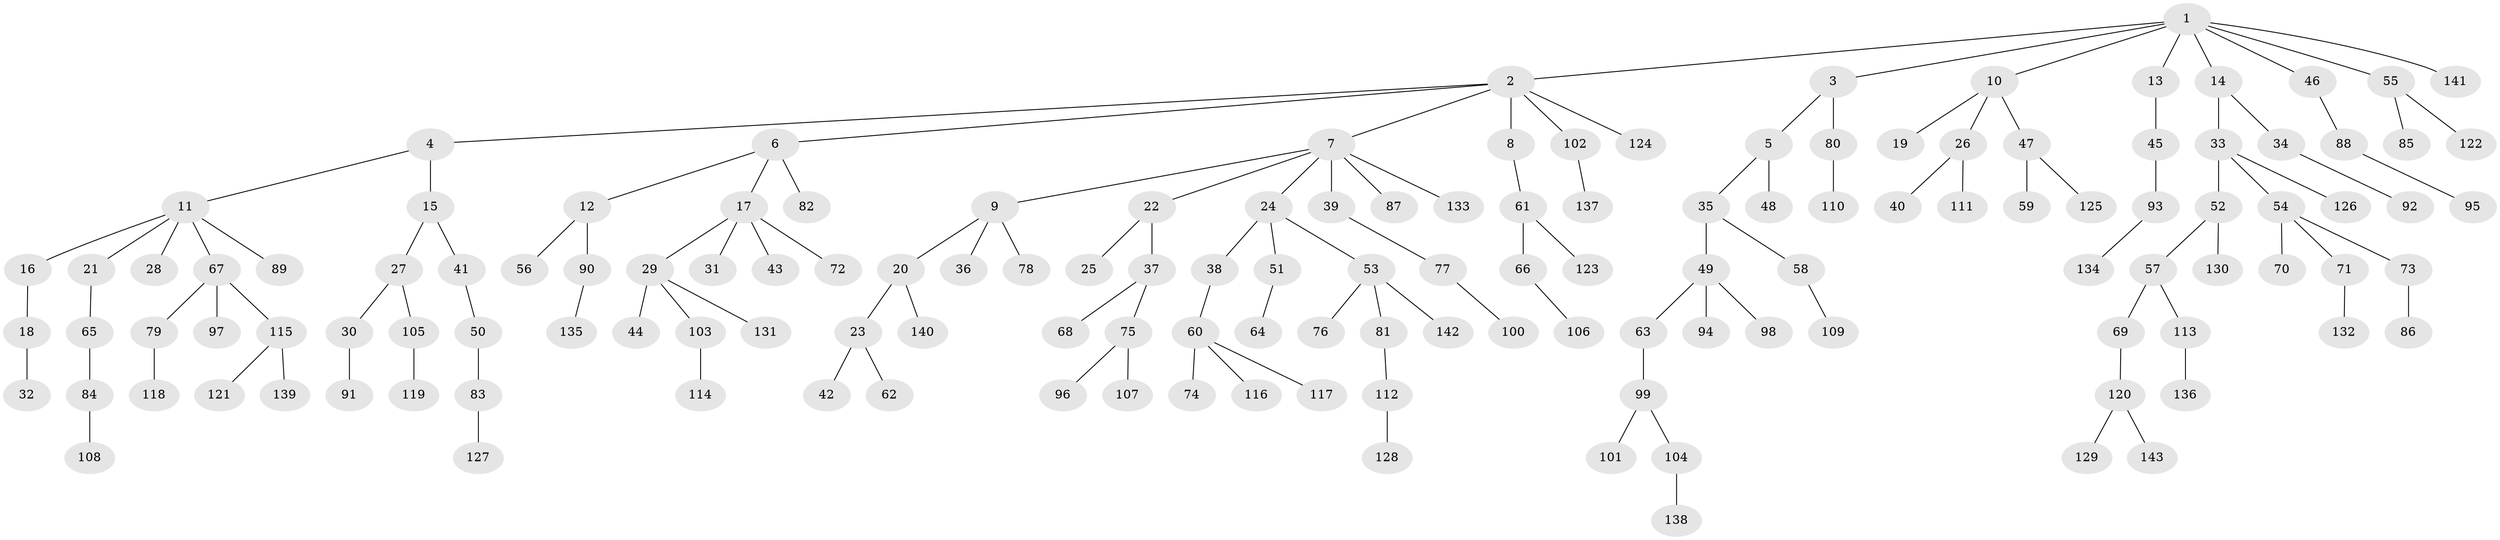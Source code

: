 // Generated by graph-tools (version 1.1) at 2025/15/03/09/25 04:15:31]
// undirected, 143 vertices, 142 edges
graph export_dot {
graph [start="1"]
  node [color=gray90,style=filled];
  1;
  2;
  3;
  4;
  5;
  6;
  7;
  8;
  9;
  10;
  11;
  12;
  13;
  14;
  15;
  16;
  17;
  18;
  19;
  20;
  21;
  22;
  23;
  24;
  25;
  26;
  27;
  28;
  29;
  30;
  31;
  32;
  33;
  34;
  35;
  36;
  37;
  38;
  39;
  40;
  41;
  42;
  43;
  44;
  45;
  46;
  47;
  48;
  49;
  50;
  51;
  52;
  53;
  54;
  55;
  56;
  57;
  58;
  59;
  60;
  61;
  62;
  63;
  64;
  65;
  66;
  67;
  68;
  69;
  70;
  71;
  72;
  73;
  74;
  75;
  76;
  77;
  78;
  79;
  80;
  81;
  82;
  83;
  84;
  85;
  86;
  87;
  88;
  89;
  90;
  91;
  92;
  93;
  94;
  95;
  96;
  97;
  98;
  99;
  100;
  101;
  102;
  103;
  104;
  105;
  106;
  107;
  108;
  109;
  110;
  111;
  112;
  113;
  114;
  115;
  116;
  117;
  118;
  119;
  120;
  121;
  122;
  123;
  124;
  125;
  126;
  127;
  128;
  129;
  130;
  131;
  132;
  133;
  134;
  135;
  136;
  137;
  138;
  139;
  140;
  141;
  142;
  143;
  1 -- 2;
  1 -- 3;
  1 -- 10;
  1 -- 13;
  1 -- 14;
  1 -- 46;
  1 -- 55;
  1 -- 141;
  2 -- 4;
  2 -- 6;
  2 -- 7;
  2 -- 8;
  2 -- 102;
  2 -- 124;
  3 -- 5;
  3 -- 80;
  4 -- 11;
  4 -- 15;
  5 -- 35;
  5 -- 48;
  6 -- 12;
  6 -- 17;
  6 -- 82;
  7 -- 9;
  7 -- 22;
  7 -- 24;
  7 -- 39;
  7 -- 87;
  7 -- 133;
  8 -- 61;
  9 -- 20;
  9 -- 36;
  9 -- 78;
  10 -- 19;
  10 -- 26;
  10 -- 47;
  11 -- 16;
  11 -- 21;
  11 -- 28;
  11 -- 67;
  11 -- 89;
  12 -- 56;
  12 -- 90;
  13 -- 45;
  14 -- 33;
  14 -- 34;
  15 -- 27;
  15 -- 41;
  16 -- 18;
  17 -- 29;
  17 -- 31;
  17 -- 43;
  17 -- 72;
  18 -- 32;
  20 -- 23;
  20 -- 140;
  21 -- 65;
  22 -- 25;
  22 -- 37;
  23 -- 42;
  23 -- 62;
  24 -- 38;
  24 -- 51;
  24 -- 53;
  26 -- 40;
  26 -- 111;
  27 -- 30;
  27 -- 105;
  29 -- 44;
  29 -- 103;
  29 -- 131;
  30 -- 91;
  33 -- 52;
  33 -- 54;
  33 -- 126;
  34 -- 92;
  35 -- 49;
  35 -- 58;
  37 -- 68;
  37 -- 75;
  38 -- 60;
  39 -- 77;
  41 -- 50;
  45 -- 93;
  46 -- 88;
  47 -- 59;
  47 -- 125;
  49 -- 63;
  49 -- 94;
  49 -- 98;
  50 -- 83;
  51 -- 64;
  52 -- 57;
  52 -- 130;
  53 -- 76;
  53 -- 81;
  53 -- 142;
  54 -- 70;
  54 -- 71;
  54 -- 73;
  55 -- 85;
  55 -- 122;
  57 -- 69;
  57 -- 113;
  58 -- 109;
  60 -- 74;
  60 -- 116;
  60 -- 117;
  61 -- 66;
  61 -- 123;
  63 -- 99;
  65 -- 84;
  66 -- 106;
  67 -- 79;
  67 -- 97;
  67 -- 115;
  69 -- 120;
  71 -- 132;
  73 -- 86;
  75 -- 96;
  75 -- 107;
  77 -- 100;
  79 -- 118;
  80 -- 110;
  81 -- 112;
  83 -- 127;
  84 -- 108;
  88 -- 95;
  90 -- 135;
  93 -- 134;
  99 -- 101;
  99 -- 104;
  102 -- 137;
  103 -- 114;
  104 -- 138;
  105 -- 119;
  112 -- 128;
  113 -- 136;
  115 -- 121;
  115 -- 139;
  120 -- 129;
  120 -- 143;
}
